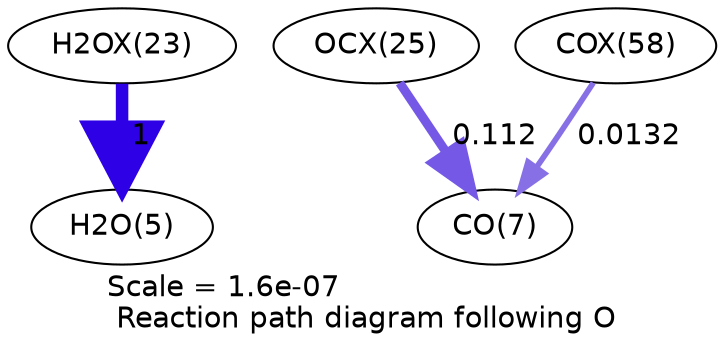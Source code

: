 digraph reaction_paths {
center=1;
s32 -> s5[fontname="Helvetica", style="setlinewidth(6)", arrowsize=3, color="0.7, 1.5, 0.9"
, label=" 1"];
s34 -> s7[fontname="Helvetica", style="setlinewidth(4.35)", arrowsize=2.17, color="0.7, 0.612, 0.9"
, label=" 0.112"];
s40 -> s7[fontname="Helvetica", style="setlinewidth(2.73)", arrowsize=1.37, color="0.7, 0.513, 0.9"
, label=" 0.0132"];
s5 [ fontname="Helvetica", label="H2O(5)"];
s7 [ fontname="Helvetica", label="CO(7)"];
s32 [ fontname="Helvetica", label="H2OX(23)"];
s34 [ fontname="Helvetica", label="OCX(25)"];
s40 [ fontname="Helvetica", label="COX(58)"];
 label = "Scale = 1.6e-07\l Reaction path diagram following O";
 fontname = "Helvetica";
}
